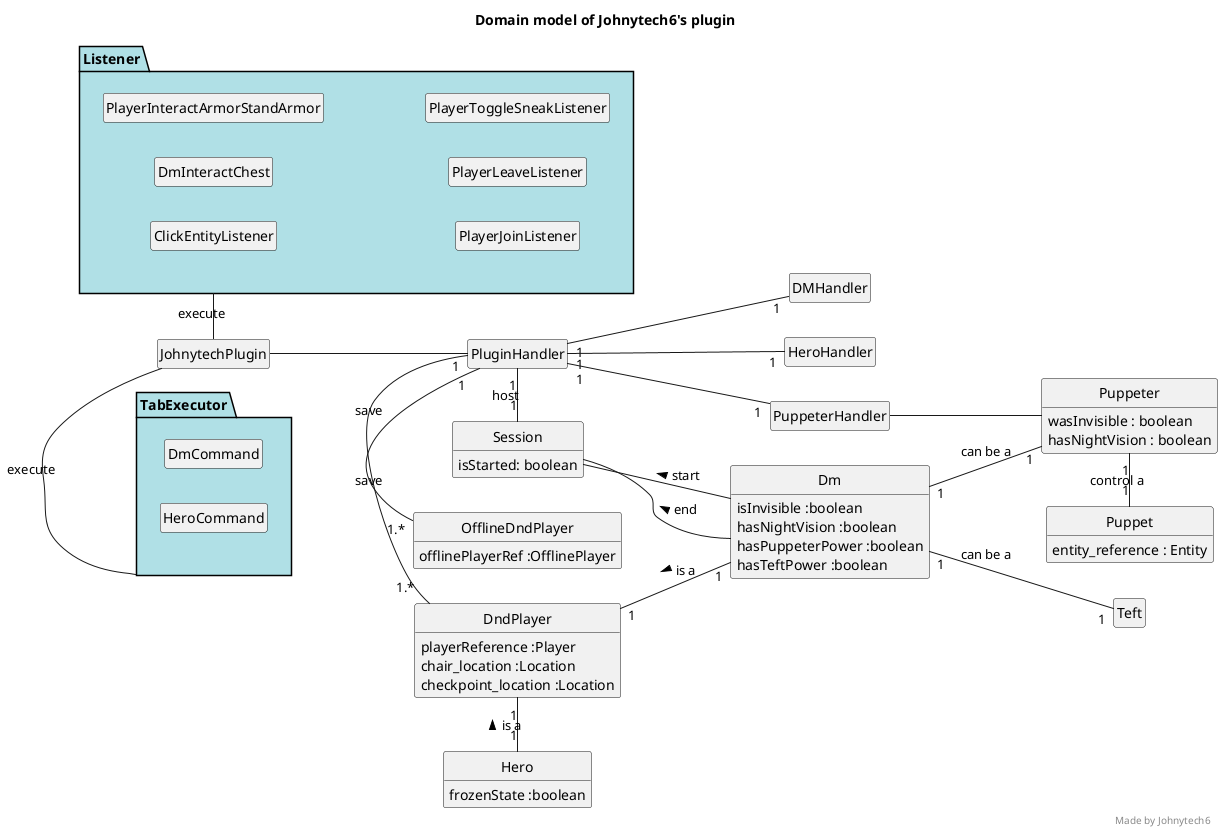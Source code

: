 @startuml MDD
skinparam style strictuml
skinparam defaultfontname Verdana
hide empty members
left to right direction
title Domain model of Johnytech6's plugin

class "JohnytechPlugin" as jp

class "PluginHandler" as ph

class "DMHandler" as dmh

class "HeroHandler" as hh

class "PuppeterHandler" as puh

class "DndPlayer" as dndP{
playerReference :Player
chair_location :Location
checkpoint_location :Location
}

class "OfflineDndPlayer" as OdndP{
offlinePlayerRef :OfflinePlayer
}

class "Dm" as dm{
    isInvisible :boolean
    hasNightVision :boolean
    hasPuppeterPower :boolean
    hasTeftPower :boolean
}

class "Hero" as h{
    frozenState :boolean
}

class "Session" as ses{
    isStarted: boolean
}

class "Teft" as t

class "Puppeter" as pupter{
wasInvisible : boolean
hasNightVision : boolean
}

class "Puppet" as pup{
entity_reference : Entity
}

package "Listener" as l #PowderBlue{
class "ClickEntityListener"
class "DmInteractChest"
class "PlayerInteractArmorStandArmor"
class "PlayerJoinListener"
class "PlayerLeaveListener"
class "PlayerToggleSneakListener"
}

package "TabExecutor" as tabE #PowderBlue{
    class "DmCommand" as dmC
    class "HeroCommand" as hC
}

jp -- ph

jp -left- tabE : execute

jp -right- l : execute

ph "1" -- "1" dmh

ph "1" -- "1" hh

ph "1" -- "1" puh

puh -- pupter

ph "1" -right- "1.*" dndP : save
ph "1" -right- "1.*" OdndP : save

dndP "1" -- "1" dm : is a <
dndP "1" -right- "1" h : is a <

dm "1" -- "1" pupter : can be a

ses  --  dm : start <
ses  --  dm : end <

ph "1" -right- "1" ses : host

dm "1" -- "1" t : can be a

pupter "1" -right- "1"  pup : control a

right footer
Made by Johnytech6
end footer

@enduml